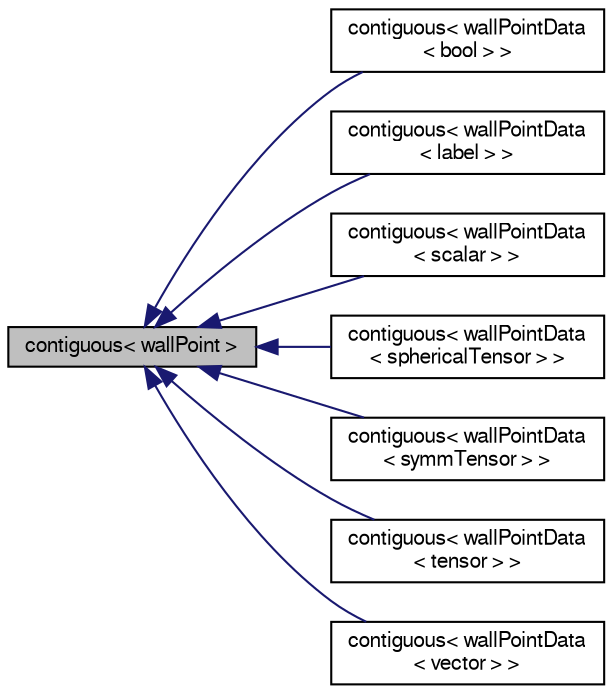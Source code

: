 digraph "contiguous&lt; wallPoint &gt;"
{
  bgcolor="transparent";
  edge [fontname="FreeSans",fontsize="10",labelfontname="FreeSans",labelfontsize="10"];
  node [fontname="FreeSans",fontsize="10",shape=record];
  rankdir="LR";
  Node7560 [label="contiguous\< wallPoint \>",height=0.2,width=0.4,color="black", fillcolor="grey75", style="filled", fontcolor="black"];
  Node7560 -> Node7561 [dir="back",color="midnightblue",fontsize="10",style="solid",fontname="FreeSans"];
  Node7561 [label="contiguous\< wallPointData\l\< bool \> \>",height=0.2,width=0.4,color="black",URL="$a21124.html#af602baae884bf6b65a1e7fd464b12f2e",tooltip="Data associated with wallPointData type are contiguous. List the usual. "];
  Node7560 -> Node7562 [dir="back",color="midnightblue",fontsize="10",style="solid",fontname="FreeSans"];
  Node7562 [label="contiguous\< wallPointData\l\< label \> \>",height=0.2,width=0.4,color="black",URL="$a21124.html#a6ce8e55215bd883e7c11cb2e35b559ad"];
  Node7560 -> Node7563 [dir="back",color="midnightblue",fontsize="10",style="solid",fontname="FreeSans"];
  Node7563 [label="contiguous\< wallPointData\l\< scalar \> \>",height=0.2,width=0.4,color="black",URL="$a21124.html#a04e60d40a508c81b5cec602e1c4e7c53"];
  Node7560 -> Node7564 [dir="back",color="midnightblue",fontsize="10",style="solid",fontname="FreeSans"];
  Node7564 [label="contiguous\< wallPointData\l\< sphericalTensor \> \>",height=0.2,width=0.4,color="black",URL="$a21124.html#af7ebc6061ef4f342ed1d9dcac3de3350"];
  Node7560 -> Node7565 [dir="back",color="midnightblue",fontsize="10",style="solid",fontname="FreeSans"];
  Node7565 [label="contiguous\< wallPointData\l\< symmTensor \> \>",height=0.2,width=0.4,color="black",URL="$a21124.html#abe396b41ab921ebb68a20b13468835a5"];
  Node7560 -> Node7566 [dir="back",color="midnightblue",fontsize="10",style="solid",fontname="FreeSans"];
  Node7566 [label="contiguous\< wallPointData\l\< tensor \> \>",height=0.2,width=0.4,color="black",URL="$a21124.html#acfcc3750ecf95acf77f6f989810e603f"];
  Node7560 -> Node7567 [dir="back",color="midnightblue",fontsize="10",style="solid",fontname="FreeSans"];
  Node7567 [label="contiguous\< wallPointData\l\< vector \> \>",height=0.2,width=0.4,color="black",URL="$a21124.html#aafa8131e60d18d418ab2288835841dbf"];
}
